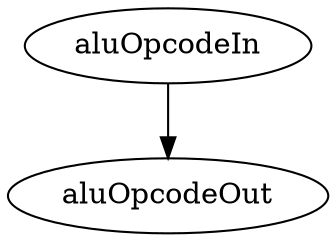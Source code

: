 strict digraph "" {
	aluOpcodeIn	 [complexity=2,
		importance=0.0588235294118,
		rank=0.0294117647059];
	aluOpcodeOut	 [complexity=0,
		importance=0.0352940278895,
		rank=0.0];
	aluOpcodeIn -> aluOpcodeOut;
}

